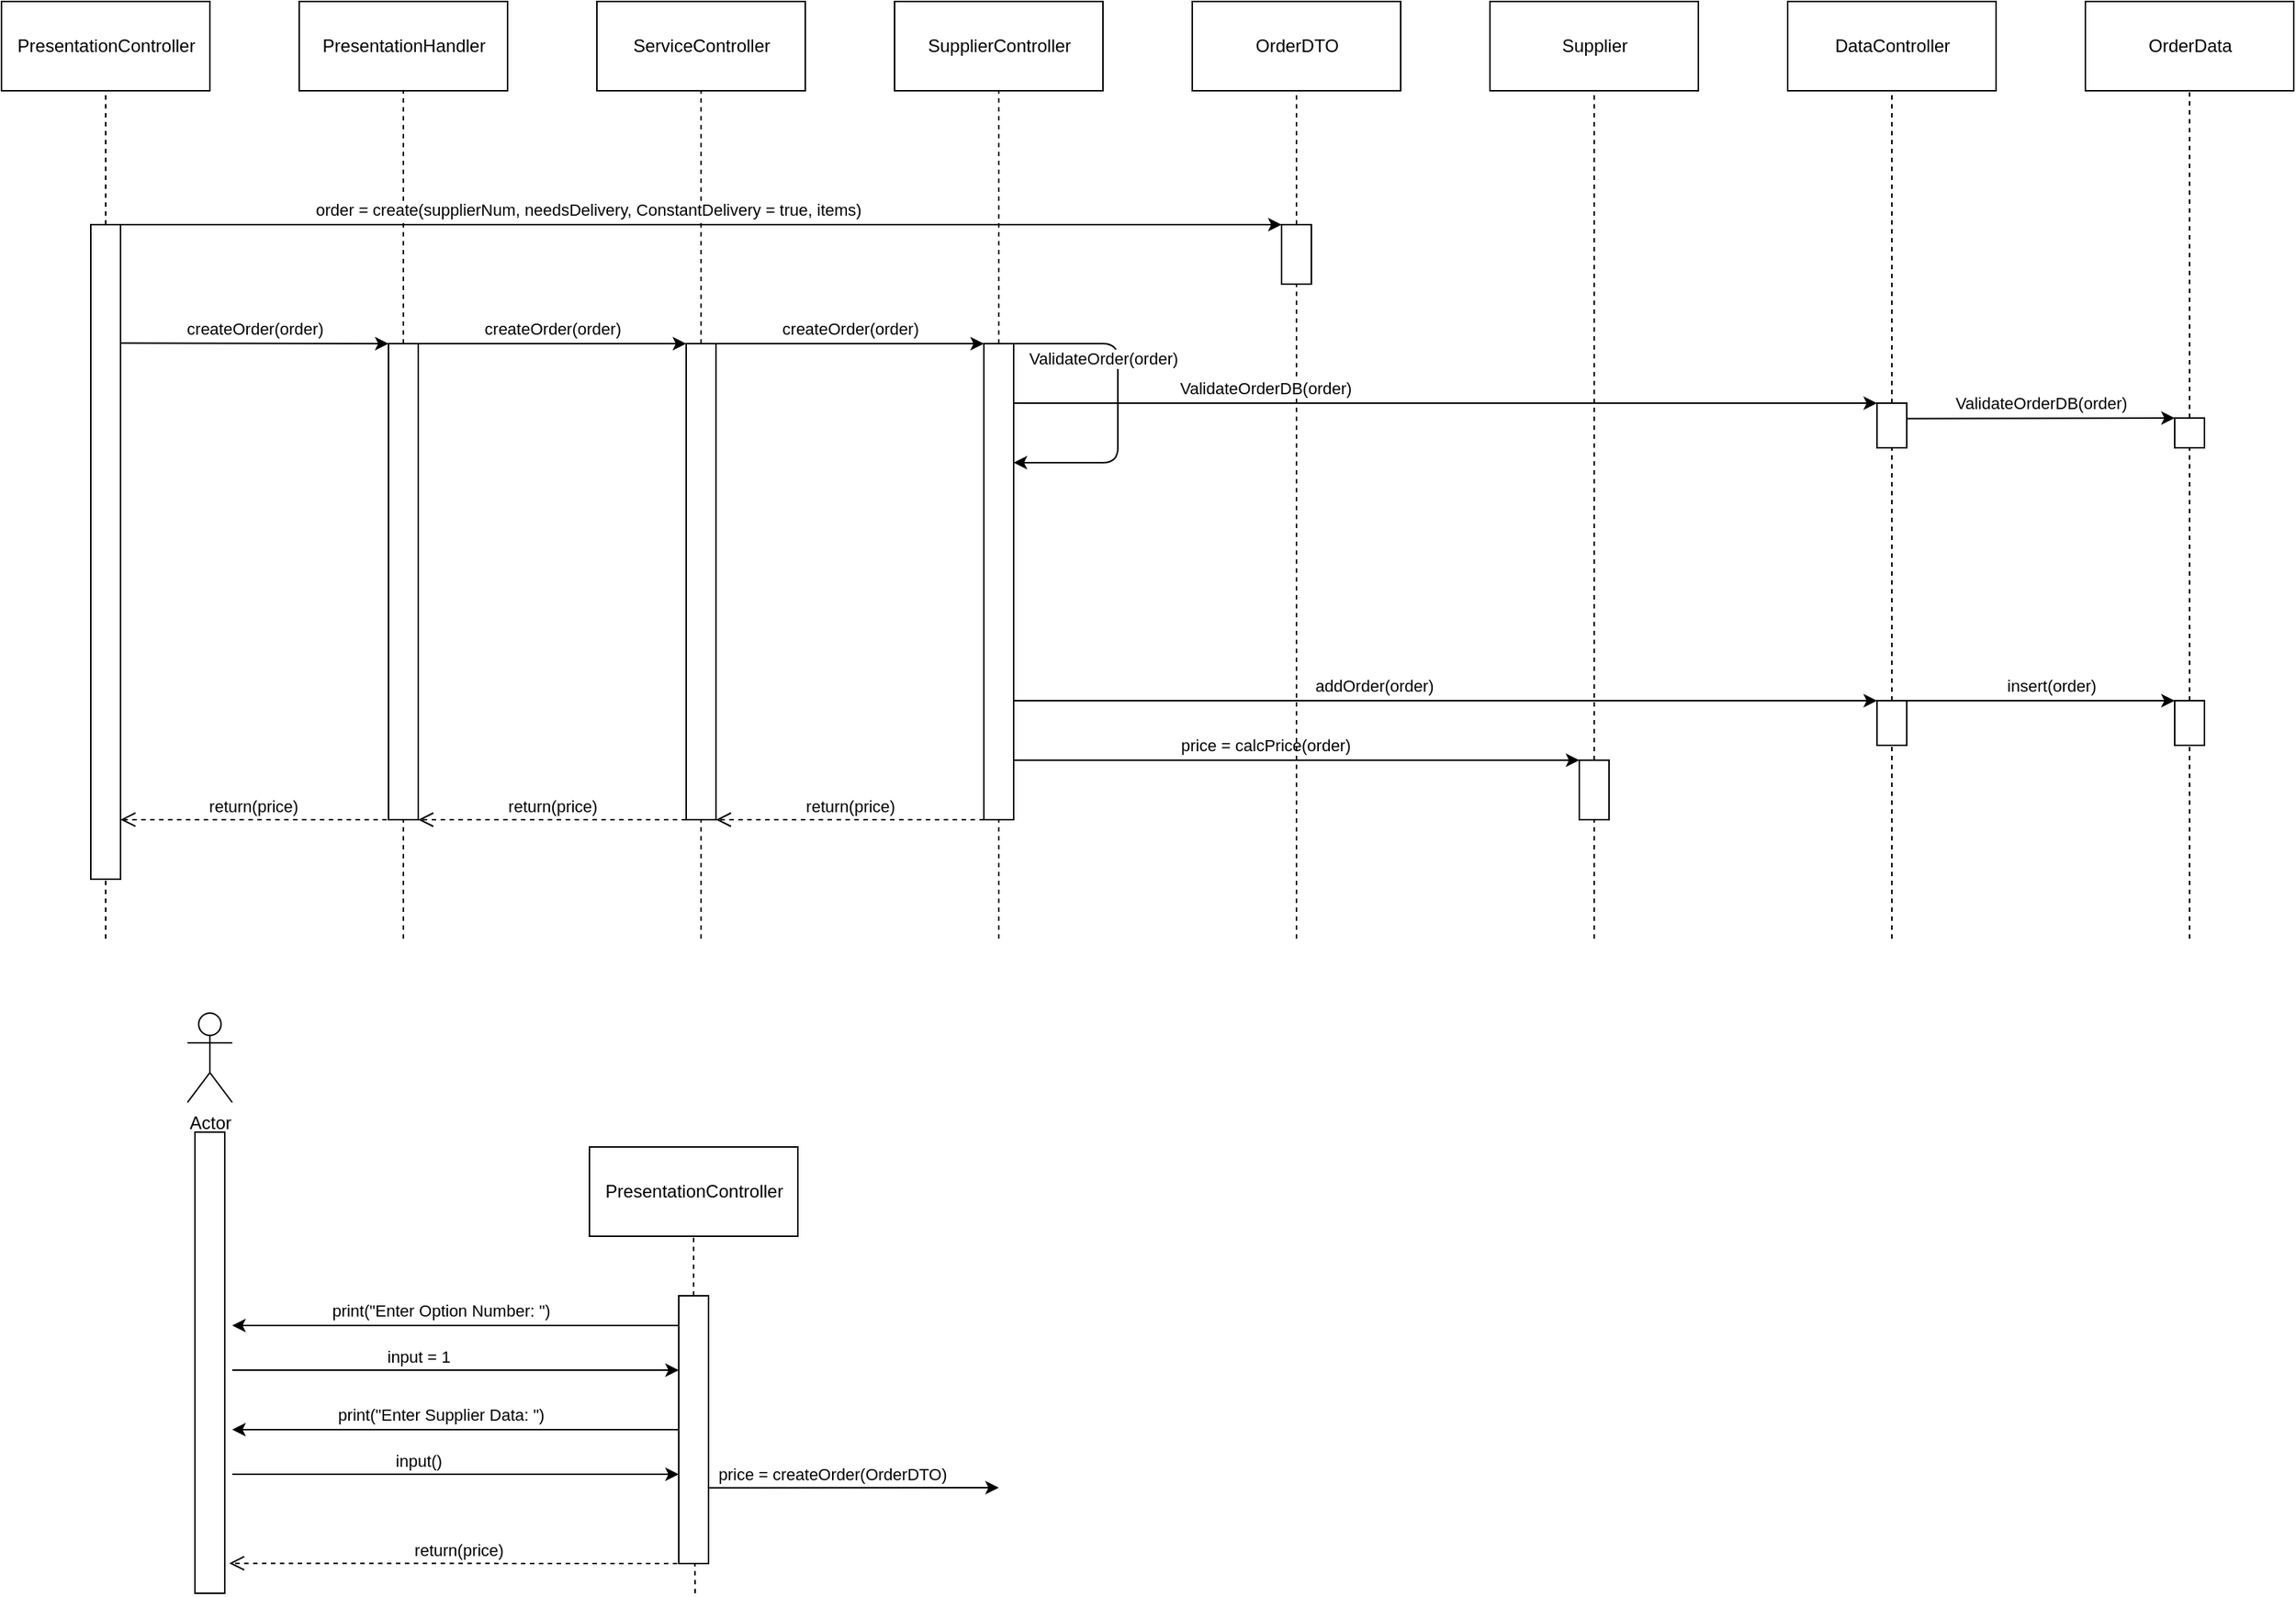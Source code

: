 <mxfile version="14.6.6" type="google"><diagram id="dNlBXKBGTzc6l7BNmQOv" name="Page-1"><mxGraphModel dx="1021" dy="462" grid="1" gridSize="10" guides="1" tooltips="1" connect="1" arrows="1" fold="1" page="1" pageScale="1" pageWidth="827" pageHeight="1169" math="0" shadow="0"><root><mxCell id="0"/><mxCell id="1" parent="0"/><mxCell id="T1BppdI_-DdL89ieyiqn-1" value="PresentationController" style="html=1;" parent="1" vertex="1"><mxGeometry x="50" y="50" width="140" height="60" as="geometry"/></mxCell><mxCell id="T1BppdI_-DdL89ieyiqn-2" value="ServiceController" style="html=1;" parent="1" vertex="1"><mxGeometry x="450" y="50" width="140" height="60" as="geometry"/></mxCell><mxCell id="T1BppdI_-DdL89ieyiqn-3" value="" style="endArrow=none;dashed=1;html=1;" parent="1" source="T1BppdI_-DdL89ieyiqn-7" target="T1BppdI_-DdL89ieyiqn-1" edge="1"><mxGeometry width="50" height="50" relative="1" as="geometry"><mxPoint x="120" y="280" as="sourcePoint"/><mxPoint x="280" y="130" as="targetPoint"/></mxGeometry></mxCell><mxCell id="T1BppdI_-DdL89ieyiqn-4" value="" style="endArrow=none;dashed=1;html=1;" parent="1" source="T1BppdI_-DdL89ieyiqn-10" target="T1BppdI_-DdL89ieyiqn-2" edge="1"><mxGeometry width="50" height="50" relative="1" as="geometry"><mxPoint x="520" y="280" as="sourcePoint"/><mxPoint x="330" y="200" as="targetPoint"/></mxGeometry></mxCell><mxCell id="T1BppdI_-DdL89ieyiqn-5" value="SupplierController" style="html=1;" parent="1" vertex="1"><mxGeometry x="650" y="50" width="140" height="60" as="geometry"/></mxCell><mxCell id="T1BppdI_-DdL89ieyiqn-6" value="" style="endArrow=none;dashed=1;html=1;" parent="1" source="T1BppdI_-DdL89ieyiqn-11" target="T1BppdI_-DdL89ieyiqn-5" edge="1"><mxGeometry width="50" height="50" relative="1" as="geometry"><mxPoint x="720" y="280" as="sourcePoint"/><mxPoint x="530" y="200" as="targetPoint"/></mxGeometry></mxCell><mxCell id="T1BppdI_-DdL89ieyiqn-7" value="" style="rounded=0;whiteSpace=wrap;html=1;" parent="1" vertex="1"><mxGeometry x="110" y="200" width="20" height="440" as="geometry"/></mxCell><mxCell id="T1BppdI_-DdL89ieyiqn-8" value="OrderDTO" style="html=1;" parent="1" vertex="1"><mxGeometry x="850" y="50" width="140" height="60" as="geometry"/></mxCell><mxCell id="T1BppdI_-DdL89ieyiqn-9" value="" style="endArrow=none;dashed=1;html=1;" parent="1" source="T1BppdI_-DdL89ieyiqn-12" target="T1BppdI_-DdL89ieyiqn-8" edge="1"><mxGeometry width="50" height="50" relative="1" as="geometry"><mxPoint x="920" y="120" as="sourcePoint"/><mxPoint x="730" y="120" as="targetPoint"/></mxGeometry></mxCell><mxCell id="T1BppdI_-DdL89ieyiqn-10" value="" style="rounded=0;whiteSpace=wrap;html=1;" parent="1" vertex="1"><mxGeometry x="510" y="280" width="20" height="320" as="geometry"/></mxCell><mxCell id="T1BppdI_-DdL89ieyiqn-11" value="" style="rounded=0;whiteSpace=wrap;html=1;" parent="1" vertex="1"><mxGeometry x="710" y="280" width="20" height="320" as="geometry"/></mxCell><mxCell id="T1BppdI_-DdL89ieyiqn-12" value="" style="rounded=0;whiteSpace=wrap;html=1;" parent="1" vertex="1"><mxGeometry x="910" y="200" width="20" height="40" as="geometry"/></mxCell><mxCell id="T1BppdI_-DdL89ieyiqn-13" value="" style="endArrow=classic;html=1;exitX=0.998;exitY=0.181;exitDx=0;exitDy=0;entryX=0;entryY=0;entryDx=0;entryDy=0;exitPerimeter=0;" parent="1" source="T1BppdI_-DdL89ieyiqn-7" target="T1BppdI_-DdL89ieyiqn-49" edge="1"><mxGeometry width="50" height="50" relative="1" as="geometry"><mxPoint x="290" y="330" as="sourcePoint"/><mxPoint x="131" y="320" as="targetPoint"/><Array as="points"/></mxGeometry></mxCell><mxCell id="T1BppdI_-DdL89ieyiqn-14" value="createOrder(order)" style="edgeLabel;html=1;align=center;verticalAlign=middle;resizable=0;points=[];" parent="T1BppdI_-DdL89ieyiqn-13" vertex="1" connectable="0"><mxGeometry x="-0.278" y="4" relative="1" as="geometry"><mxPoint x="25" y="-6" as="offset"/></mxGeometry></mxCell><mxCell id="T1BppdI_-DdL89ieyiqn-17" value="" style="endArrow=classic;html=1;exitX=1;exitY=0;exitDx=0;exitDy=0;entryX=1;entryY=0.25;entryDx=0;entryDy=0;" parent="1" source="T1BppdI_-DdL89ieyiqn-11" target="T1BppdI_-DdL89ieyiqn-11" edge="1"><mxGeometry width="50" height="50" relative="1" as="geometry"><mxPoint x="540" y="290" as="sourcePoint"/><mxPoint x="720" y="290" as="targetPoint"/><Array as="points"><mxPoint x="800" y="280"/><mxPoint x="800" y="320"/><mxPoint x="800" y="360"/></Array></mxGeometry></mxCell><mxCell id="T1BppdI_-DdL89ieyiqn-18" value="ValidateOrder(order)" style="edgeLabel;html=1;align=center;verticalAlign=middle;resizable=0;points=[];" parent="T1BppdI_-DdL89ieyiqn-17" vertex="1" connectable="0"><mxGeometry x="-0.278" y="4" relative="1" as="geometry"><mxPoint x="-14" as="offset"/></mxGeometry></mxCell><mxCell id="T1BppdI_-DdL89ieyiqn-47" value="PresentationHandler" style="html=1;" parent="1" vertex="1"><mxGeometry x="250" y="50" width="140" height="60" as="geometry"/></mxCell><mxCell id="T1BppdI_-DdL89ieyiqn-48" value="" style="endArrow=none;dashed=1;html=1;" parent="1" source="T1BppdI_-DdL89ieyiqn-49" target="T1BppdI_-DdL89ieyiqn-47" edge="1"><mxGeometry width="50" height="50" relative="1" as="geometry"><mxPoint x="320" y="280" as="sourcePoint"/><mxPoint x="130" y="200" as="targetPoint"/></mxGeometry></mxCell><mxCell id="T1BppdI_-DdL89ieyiqn-49" value="" style="rounded=0;whiteSpace=wrap;html=1;" parent="1" vertex="1"><mxGeometry x="310" y="280" width="20" height="320" as="geometry"/></mxCell><mxCell id="T1BppdI_-DdL89ieyiqn-56" value="" style="endArrow=classic;html=1;entryX=0;entryY=0;entryDx=0;entryDy=0;exitX=1;exitY=0;exitDx=0;exitDy=0;" parent="1" source="T1BppdI_-DdL89ieyiqn-7" target="T1BppdI_-DdL89ieyiqn-12" edge="1"><mxGeometry width="50" height="50" relative="1" as="geometry"><mxPoint x="158.621" y="200" as="sourcePoint"/><mxPoint x="740" y="370.0" as="targetPoint"/><Array as="points"/></mxGeometry></mxCell><mxCell id="T1BppdI_-DdL89ieyiqn-57" value="order = create(supplierNum, needsDelivery, ConstantDelivery = true, items)" style="edgeLabel;html=1;align=center;verticalAlign=middle;resizable=0;points=[];" parent="T1BppdI_-DdL89ieyiqn-56" vertex="1" connectable="0"><mxGeometry x="-0.278" y="4" relative="1" as="geometry"><mxPoint x="32" y="-6" as="offset"/></mxGeometry></mxCell><mxCell id="T1BppdI_-DdL89ieyiqn-58" value="Supplier" style="html=1;" parent="1" vertex="1"><mxGeometry x="1050" y="50" width="140" height="60" as="geometry"/></mxCell><mxCell id="T1BppdI_-DdL89ieyiqn-63" value="" style="endArrow=none;dashed=1;html=1;" parent="1" source="T1BppdI_-DdL89ieyiqn-64" target="T1BppdI_-DdL89ieyiqn-58" edge="1"><mxGeometry width="50" height="50" relative="1" as="geometry"><mxPoint x="1120" y="500" as="sourcePoint"/><mxPoint x="1120" y="480" as="targetPoint"/></mxGeometry></mxCell><mxCell id="T1BppdI_-DdL89ieyiqn-64" value="" style="rounded=0;whiteSpace=wrap;html=1;" parent="1" vertex="1"><mxGeometry x="1110" y="560" width="20" height="40" as="geometry"/></mxCell><mxCell id="T1BppdI_-DdL89ieyiqn-65" value="" style="endArrow=classic;html=1;entryX=0;entryY=0;entryDx=0;entryDy=0;exitX=1.003;exitY=0.875;exitDx=0;exitDy=0;exitPerimeter=0;" parent="1" source="T1BppdI_-DdL89ieyiqn-11" target="T1BppdI_-DdL89ieyiqn-64" edge="1"><mxGeometry width="50" height="50" relative="1" as="geometry"><mxPoint x="750.38" y="550.16" as="sourcePoint"/><mxPoint x="1130" y="550" as="targetPoint"/><Array as="points"/></mxGeometry></mxCell><mxCell id="T1BppdI_-DdL89ieyiqn-66" value="price = calcPrice(order)" style="edgeLabel;html=1;align=center;verticalAlign=middle;resizable=0;points=[];" parent="T1BppdI_-DdL89ieyiqn-65" vertex="1" connectable="0"><mxGeometry x="-0.278" y="4" relative="1" as="geometry"><mxPoint x="32" y="-6" as="offset"/></mxGeometry></mxCell><mxCell id="T1BppdI_-DdL89ieyiqn-67" value="DataController" style="html=1;" parent="1" vertex="1"><mxGeometry x="1250" y="50" width="140" height="60" as="geometry"/></mxCell><mxCell id="T1BppdI_-DdL89ieyiqn-68" value="" style="endArrow=none;dashed=1;html=1;" parent="1" source="T1BppdI_-DdL89ieyiqn-134" target="T1BppdI_-DdL89ieyiqn-67" edge="1"><mxGeometry width="50" height="50" relative="1" as="geometry"><mxPoint x="1320" y="460" as="sourcePoint"/><mxPoint x="1130" y="200" as="targetPoint"/></mxGeometry></mxCell><mxCell id="T1BppdI_-DdL89ieyiqn-71" value="" style="rounded=0;whiteSpace=wrap;html=1;" parent="1" vertex="1"><mxGeometry x="1310" y="520" width="20" height="30" as="geometry"/></mxCell><mxCell id="T1BppdI_-DdL89ieyiqn-74" value="" style="endArrow=classic;html=1;entryX=0;entryY=0;entryDx=0;entryDy=0;exitX=1;exitY=0.75;exitDx=0;exitDy=0;" parent="1" source="T1BppdI_-DdL89ieyiqn-11" target="T1BppdI_-DdL89ieyiqn-71" edge="1"><mxGeometry width="50" height="50" relative="1" as="geometry"><mxPoint x="750" y="490" as="sourcePoint"/><mxPoint x="1179.62" y="490" as="targetPoint"/><Array as="points"/></mxGeometry></mxCell><mxCell id="T1BppdI_-DdL89ieyiqn-75" value="addOrder(order)" style="edgeLabel;html=1;align=center;verticalAlign=middle;resizable=0;points=[];" parent="T1BppdI_-DdL89ieyiqn-74" vertex="1" connectable="0"><mxGeometry x="-0.278" y="4" relative="1" as="geometry"><mxPoint x="32" y="-6" as="offset"/></mxGeometry></mxCell><mxCell id="T1BppdI_-DdL89ieyiqn-76" value="OrderData" style="html=1;" parent="1" vertex="1"><mxGeometry x="1450" y="50" width="140" height="60" as="geometry"/></mxCell><mxCell id="T1BppdI_-DdL89ieyiqn-77" value="" style="endArrow=none;dashed=1;html=1;" parent="1" source="T1BppdI_-DdL89ieyiqn-133" target="T1BppdI_-DdL89ieyiqn-76" edge="1"><mxGeometry width="50" height="50" relative="1" as="geometry"><mxPoint x="1520" y="280" as="sourcePoint"/><mxPoint x="1330" y="200" as="targetPoint"/></mxGeometry></mxCell><mxCell id="T1BppdI_-DdL89ieyiqn-78" value="" style="rounded=0;whiteSpace=wrap;html=1;" parent="1" vertex="1"><mxGeometry x="1510" y="520" width="20" height="30" as="geometry"/></mxCell><mxCell id="T1BppdI_-DdL89ieyiqn-79" value="" style="endArrow=classic;html=1;entryX=0;entryY=0;entryDx=0;entryDy=0;exitX=1;exitY=0;exitDx=0;exitDy=0;" parent="1" source="T1BppdI_-DdL89ieyiqn-71" target="T1BppdI_-DdL89ieyiqn-78" edge="1"><mxGeometry width="50" height="50" relative="1" as="geometry"><mxPoint x="1350.0" y="480.0" as="sourcePoint"/><mxPoint x="1930" y="480.08" as="targetPoint"/><Array as="points"/></mxGeometry></mxCell><mxCell id="T1BppdI_-DdL89ieyiqn-80" value="insert(order)" style="edgeLabel;html=1;align=center;verticalAlign=middle;resizable=0;points=[];" parent="T1BppdI_-DdL89ieyiqn-79" vertex="1" connectable="0"><mxGeometry x="-0.278" y="4" relative="1" as="geometry"><mxPoint x="32" y="-6" as="offset"/></mxGeometry></mxCell><mxCell id="T1BppdI_-DdL89ieyiqn-81" value="" style="endArrow=none;dashed=1;html=1;" parent="1" target="T1BppdI_-DdL89ieyiqn-12" edge="1"><mxGeometry width="50" height="50" relative="1" as="geometry"><mxPoint x="920" y="680" as="sourcePoint"/><mxPoint x="919.29" y="450.0" as="targetPoint"/></mxGeometry></mxCell><mxCell id="T1BppdI_-DdL89ieyiqn-83" value="" style="endArrow=none;dashed=1;html=1;" parent="1" target="T1BppdI_-DdL89ieyiqn-71" edge="1"><mxGeometry width="50" height="50" relative="1" as="geometry"><mxPoint x="1320" y="680" as="sourcePoint"/><mxPoint x="1340" y="490" as="targetPoint"/></mxGeometry></mxCell><mxCell id="T1BppdI_-DdL89ieyiqn-84" value="" style="endArrow=none;dashed=1;html=1;" parent="1" target="T1BppdI_-DdL89ieyiqn-78" edge="1"><mxGeometry width="50" height="50" relative="1" as="geometry"><mxPoint x="1520" y="680" as="sourcePoint"/><mxPoint x="1570" y="480" as="targetPoint"/></mxGeometry></mxCell><mxCell id="T1BppdI_-DdL89ieyiqn-86" value="return(price)" style="html=1;verticalAlign=bottom;endArrow=open;dashed=1;endSize=8;entryX=1;entryY=1;entryDx=0;entryDy=0;exitX=0;exitY=1;exitDx=0;exitDy=0;" parent="1" source="T1BppdI_-DdL89ieyiqn-11" target="T1BppdI_-DdL89ieyiqn-10" edge="1"><mxGeometry relative="1" as="geometry"><mxPoint x="540" y="470" as="sourcePoint"/><mxPoint x="460" y="470" as="targetPoint"/></mxGeometry></mxCell><mxCell id="T1BppdI_-DdL89ieyiqn-89" value="return(price)" style="html=1;verticalAlign=bottom;endArrow=open;dashed=1;endSize=8;entryX=1;entryY=1;entryDx=0;entryDy=0;exitX=0;exitY=1;exitDx=0;exitDy=0;" parent="1" source="T1BppdI_-DdL89ieyiqn-10" target="T1BppdI_-DdL89ieyiqn-49" edge="1"><mxGeometry relative="1" as="geometry"><mxPoint x="720" y="610.0" as="sourcePoint"/><mxPoint x="540" y="610" as="targetPoint"/></mxGeometry></mxCell><mxCell id="T1BppdI_-DdL89ieyiqn-90" value="return(price)" style="html=1;verticalAlign=bottom;endArrow=open;dashed=1;endSize=8;entryX=0.996;entryY=0.909;entryDx=0;entryDy=0;entryPerimeter=0;" parent="1" target="T1BppdI_-DdL89ieyiqn-7" edge="1"><mxGeometry relative="1" as="geometry"><mxPoint x="308.857" y="600" as="sourcePoint"/><mxPoint x="340" y="610" as="targetPoint"/></mxGeometry></mxCell><mxCell id="T1BppdI_-DdL89ieyiqn-91" value="" style="endArrow=none;dashed=1;html=1;" parent="1" target="T1BppdI_-DdL89ieyiqn-11" edge="1"><mxGeometry width="50" height="50" relative="1" as="geometry"><mxPoint x="720" y="680" as="sourcePoint"/><mxPoint x="930" y="450.0" as="targetPoint"/></mxGeometry></mxCell><mxCell id="T1BppdI_-DdL89ieyiqn-92" value="" style="endArrow=none;dashed=1;html=1;" parent="1" target="T1BppdI_-DdL89ieyiqn-10" edge="1"><mxGeometry width="50" height="50" relative="1" as="geometry"><mxPoint x="520" y="680" as="sourcePoint"/><mxPoint x="940" y="460.0" as="targetPoint"/></mxGeometry></mxCell><mxCell id="T1BppdI_-DdL89ieyiqn-93" value="" style="endArrow=none;dashed=1;html=1;" parent="1" target="T1BppdI_-DdL89ieyiqn-49" edge="1"><mxGeometry width="50" height="50" relative="1" as="geometry"><mxPoint x="320" y="680" as="sourcePoint"/><mxPoint x="950" y="470.0" as="targetPoint"/></mxGeometry></mxCell><mxCell id="T1BppdI_-DdL89ieyiqn-94" value="" style="endArrow=none;dashed=1;html=1;" parent="1" target="T1BppdI_-DdL89ieyiqn-7" edge="1"><mxGeometry width="50" height="50" relative="1" as="geometry"><mxPoint x="120" y="680" as="sourcePoint"/><mxPoint x="960" y="480.0" as="targetPoint"/></mxGeometry></mxCell><mxCell id="T1BppdI_-DdL89ieyiqn-130" value="" style="endArrow=classic;html=1;" parent="1" edge="1"><mxGeometry width="50" height="50" relative="1" as="geometry"><mxPoint x="730" y="320" as="sourcePoint"/><mxPoint x="1310" y="320" as="targetPoint"/><Array as="points"/></mxGeometry></mxCell><mxCell id="T1BppdI_-DdL89ieyiqn-131" value="ValidateOrderDB(order)" style="edgeLabel;html=1;align=center;verticalAlign=middle;resizable=0;points=[];" parent="T1BppdI_-DdL89ieyiqn-130" vertex="1" connectable="0"><mxGeometry x="-0.278" y="4" relative="1" as="geometry"><mxPoint x="-41" y="-6" as="offset"/></mxGeometry></mxCell><mxCell id="T1BppdI_-DdL89ieyiqn-132" value="" style="endArrow=none;dashed=1;html=1;" parent="1" source="T1BppdI_-DdL89ieyiqn-78" target="T1BppdI_-DdL89ieyiqn-133" edge="1"><mxGeometry width="50" height="50" relative="1" as="geometry"><mxPoint x="1530" y="610" as="sourcePoint"/><mxPoint x="1520" y="340" as="targetPoint"/></mxGeometry></mxCell><mxCell id="T1BppdI_-DdL89ieyiqn-133" value="" style="rounded=0;whiteSpace=wrap;html=1;" parent="1" vertex="1"><mxGeometry x="1510" y="330" width="20" height="20" as="geometry"/></mxCell><mxCell id="T1BppdI_-DdL89ieyiqn-134" value="" style="rounded=0;whiteSpace=wrap;html=1;" parent="1" vertex="1"><mxGeometry x="1310" y="320" width="20" height="30" as="geometry"/></mxCell><mxCell id="T1BppdI_-DdL89ieyiqn-135" value="" style="endArrow=none;dashed=1;html=1;" parent="1" source="T1BppdI_-DdL89ieyiqn-71" target="T1BppdI_-DdL89ieyiqn-134" edge="1"><mxGeometry width="50" height="50" relative="1" as="geometry"><mxPoint x="1530" y="530" as="sourcePoint"/><mxPoint x="1530" y="360" as="targetPoint"/></mxGeometry></mxCell><mxCell id="T1BppdI_-DdL89ieyiqn-139" value="" style="endArrow=classic;html=1;exitX=1.002;exitY=0.346;exitDx=0;exitDy=0;exitPerimeter=0;entryX=0;entryY=0;entryDx=0;entryDy=0;" parent="1" source="T1BppdI_-DdL89ieyiqn-134" target="T1BppdI_-DdL89ieyiqn-133" edge="1"><mxGeometry width="50" height="50" relative="1" as="geometry"><mxPoint x="1331" y="330" as="sourcePoint"/><mxPoint x="1500" y="320" as="targetPoint"/><Array as="points"/></mxGeometry></mxCell><mxCell id="T1BppdI_-DdL89ieyiqn-140" value="ValidateOrderDB(order)" style="edgeLabel;html=1;align=center;verticalAlign=middle;resizable=0;points=[];" parent="T1BppdI_-DdL89ieyiqn-139" vertex="1" connectable="0"><mxGeometry x="-0.278" y="4" relative="1" as="geometry"><mxPoint x="25" y="-6" as="offset"/></mxGeometry></mxCell><mxCell id="T1BppdI_-DdL89ieyiqn-243" value="" style="endArrow=none;dashed=1;html=1;" parent="1" target="T1BppdI_-DdL89ieyiqn-64" edge="1"><mxGeometry width="50" height="50" relative="1" as="geometry"><mxPoint x="1120" y="680" as="sourcePoint"/><mxPoint x="1120" y="580" as="targetPoint"/></mxGeometry></mxCell><mxCell id="T1BppdI_-DdL89ieyiqn-296" value="" style="endArrow=classic;html=1;entryX=0;entryY=0;entryDx=0;entryDy=0;exitX=1;exitY=0;exitDx=0;exitDy=0;" parent="1" source="T1BppdI_-DdL89ieyiqn-49" target="T1BppdI_-DdL89ieyiqn-10" edge="1"><mxGeometry width="50" height="50" relative="1" as="geometry"><mxPoint x="370" y="300" as="sourcePoint"/><mxPoint x="320" y="290.0" as="targetPoint"/><Array as="points"/></mxGeometry></mxCell><mxCell id="T1BppdI_-DdL89ieyiqn-297" value="createOrder(order)" style="edgeLabel;html=1;align=center;verticalAlign=middle;resizable=0;points=[];" parent="T1BppdI_-DdL89ieyiqn-296" vertex="1" connectable="0"><mxGeometry x="-0.278" y="4" relative="1" as="geometry"><mxPoint x="25" y="-6" as="offset"/></mxGeometry></mxCell><mxCell id="T1BppdI_-DdL89ieyiqn-298" value="" style="endArrow=classic;html=1;exitX=1;exitY=0;exitDx=0;exitDy=0;entryX=0;entryY=0;entryDx=0;entryDy=0;" parent="1" source="T1BppdI_-DdL89ieyiqn-10" target="T1BppdI_-DdL89ieyiqn-11" edge="1"><mxGeometry width="50" height="50" relative="1" as="geometry"><mxPoint x="149.96" y="299.64" as="sourcePoint"/><mxPoint x="330" y="300.0" as="targetPoint"/><Array as="points"/></mxGeometry></mxCell><mxCell id="T1BppdI_-DdL89ieyiqn-299" value="createOrder(order)" style="edgeLabel;html=1;align=center;verticalAlign=middle;resizable=0;points=[];" parent="T1BppdI_-DdL89ieyiqn-298" vertex="1" connectable="0"><mxGeometry x="-0.278" y="4" relative="1" as="geometry"><mxPoint x="25" y="-6" as="offset"/></mxGeometry></mxCell><mxCell id="W2OCNr3ebzgb9OHyaE9s-1" value="PresentationController" style="html=1;" vertex="1" parent="1"><mxGeometry x="445" y="820" width="140" height="60" as="geometry"/></mxCell><mxCell id="W2OCNr3ebzgb9OHyaE9s-2" value="" style="endArrow=none;dashed=1;html=1;" edge="1" parent="1" source="W2OCNr3ebzgb9OHyaE9s-3" target="W2OCNr3ebzgb9OHyaE9s-1"><mxGeometry width="50" height="50" relative="1" as="geometry"><mxPoint x="525" y="1000" as="sourcePoint"/><mxPoint x="685" y="850" as="targetPoint"/></mxGeometry></mxCell><mxCell id="W2OCNr3ebzgb9OHyaE9s-3" value="" style="rounded=0;whiteSpace=wrap;html=1;" vertex="1" parent="1"><mxGeometry x="505" y="920" width="20" height="180" as="geometry"/></mxCell><mxCell id="W2OCNr3ebzgb9OHyaE9s-5" value="" style="endArrow=none;dashed=1;html=1;" edge="1" parent="1" target="W2OCNr3ebzgb9OHyaE9s-3"><mxGeometry width="50" height="50" relative="1" as="geometry"><mxPoint x="516" y="1120" as="sourcePoint"/><mxPoint x="1365" y="1200" as="targetPoint"/></mxGeometry></mxCell><mxCell id="W2OCNr3ebzgb9OHyaE9s-6" value="Actor" style="shape=umlActor;verticalLabelPosition=bottom;verticalAlign=top;html=1;outlineConnect=0;" vertex="1" parent="1"><mxGeometry x="175" y="730" width="30" height="60" as="geometry"/></mxCell><mxCell id="W2OCNr3ebzgb9OHyaE9s-8" value="" style="rounded=0;whiteSpace=wrap;html=1;" vertex="1" parent="1"><mxGeometry x="180" y="810" width="20" height="310" as="geometry"/></mxCell><mxCell id="W2OCNr3ebzgb9OHyaE9s-10" value="" style="endArrow=classic;html=1;" edge="1" parent="1"><mxGeometry width="50" height="50" relative="1" as="geometry"><mxPoint x="505" y="940" as="sourcePoint"/><mxPoint x="205" y="940" as="targetPoint"/></mxGeometry></mxCell><mxCell id="W2OCNr3ebzgb9OHyaE9s-11" value="print(&quot;Enter Option Number: &quot;)" style="edgeLabel;html=1;align=center;verticalAlign=middle;resizable=0;points=[];" vertex="1" connectable="0" parent="W2OCNr3ebzgb9OHyaE9s-10"><mxGeometry x="0.067" y="-1" relative="1" as="geometry"><mxPoint y="-9" as="offset"/></mxGeometry></mxCell><mxCell id="W2OCNr3ebzgb9OHyaE9s-12" value="" style="endArrow=classic;html=1;" edge="1" parent="1"><mxGeometry width="50" height="50" relative="1" as="geometry"><mxPoint x="205" y="970" as="sourcePoint"/><mxPoint x="505" y="970" as="targetPoint"/></mxGeometry></mxCell><mxCell id="W2OCNr3ebzgb9OHyaE9s-13" value="input = 1" style="edgeLabel;html=1;align=center;verticalAlign=middle;resizable=0;points=[];" vertex="1" connectable="0" parent="W2OCNr3ebzgb9OHyaE9s-12"><mxGeometry x="-0.185" y="1" relative="1" as="geometry"><mxPoint x="3" y="-8" as="offset"/></mxGeometry></mxCell><mxCell id="W2OCNr3ebzgb9OHyaE9s-14" value="" style="endArrow=classic;html=1;" edge="1" parent="1"><mxGeometry width="50" height="50" relative="1" as="geometry"><mxPoint x="505" y="1010" as="sourcePoint"/><mxPoint x="205" y="1010" as="targetPoint"/></mxGeometry></mxCell><mxCell id="W2OCNr3ebzgb9OHyaE9s-15" value="print(&quot;Enter Supplier Data: &quot;)" style="edgeLabel;html=1;align=center;verticalAlign=middle;resizable=0;points=[];" vertex="1" connectable="0" parent="W2OCNr3ebzgb9OHyaE9s-14"><mxGeometry x="0.067" y="-1" relative="1" as="geometry"><mxPoint y="-9" as="offset"/></mxGeometry></mxCell><mxCell id="W2OCNr3ebzgb9OHyaE9s-16" value="" style="endArrow=classic;html=1;" edge="1" parent="1"><mxGeometry width="50" height="50" relative="1" as="geometry"><mxPoint x="205" y="1040" as="sourcePoint"/><mxPoint x="505" y="1040" as="targetPoint"/></mxGeometry></mxCell><mxCell id="W2OCNr3ebzgb9OHyaE9s-17" value="input()" style="edgeLabel;html=1;align=center;verticalAlign=middle;resizable=0;points=[];" vertex="1" connectable="0" parent="W2OCNr3ebzgb9OHyaE9s-16"><mxGeometry x="-0.185" y="1" relative="1" as="geometry"><mxPoint x="3" y="-8" as="offset"/></mxGeometry></mxCell><mxCell id="W2OCNr3ebzgb9OHyaE9s-18" value="" style="endArrow=classic;html=1;" edge="1" parent="1"><mxGeometry width="50" height="50" relative="1" as="geometry"><mxPoint x="525" y="1049.17" as="sourcePoint"/><mxPoint x="720" y="1049" as="targetPoint"/></mxGeometry></mxCell><mxCell id="W2OCNr3ebzgb9OHyaE9s-19" value="price = createOrder(OrderDTO)" style="edgeLabel;html=1;align=center;verticalAlign=middle;resizable=0;points=[];" vertex="1" connectable="0" parent="W2OCNr3ebzgb9OHyaE9s-18"><mxGeometry x="-0.185" y="1" relative="1" as="geometry"><mxPoint x="3" y="-8" as="offset"/></mxGeometry></mxCell><mxCell id="W2OCNr3ebzgb9OHyaE9s-24" value="return(price)" style="html=1;verticalAlign=bottom;endArrow=open;dashed=1;endSize=8;exitX=0.25;exitY=1;exitDx=0;exitDy=0;entryX=1.15;entryY=0.935;entryDx=0;entryDy=0;entryPerimeter=0;" edge="1" parent="1" source="W2OCNr3ebzgb9OHyaE9s-3" target="W2OCNr3ebzgb9OHyaE9s-8"><mxGeometry relative="1" as="geometry"><mxPoint x="470" y="980" as="sourcePoint"/><mxPoint x="390" y="980" as="targetPoint"/></mxGeometry></mxCell></root></mxGraphModel></diagram></mxfile>